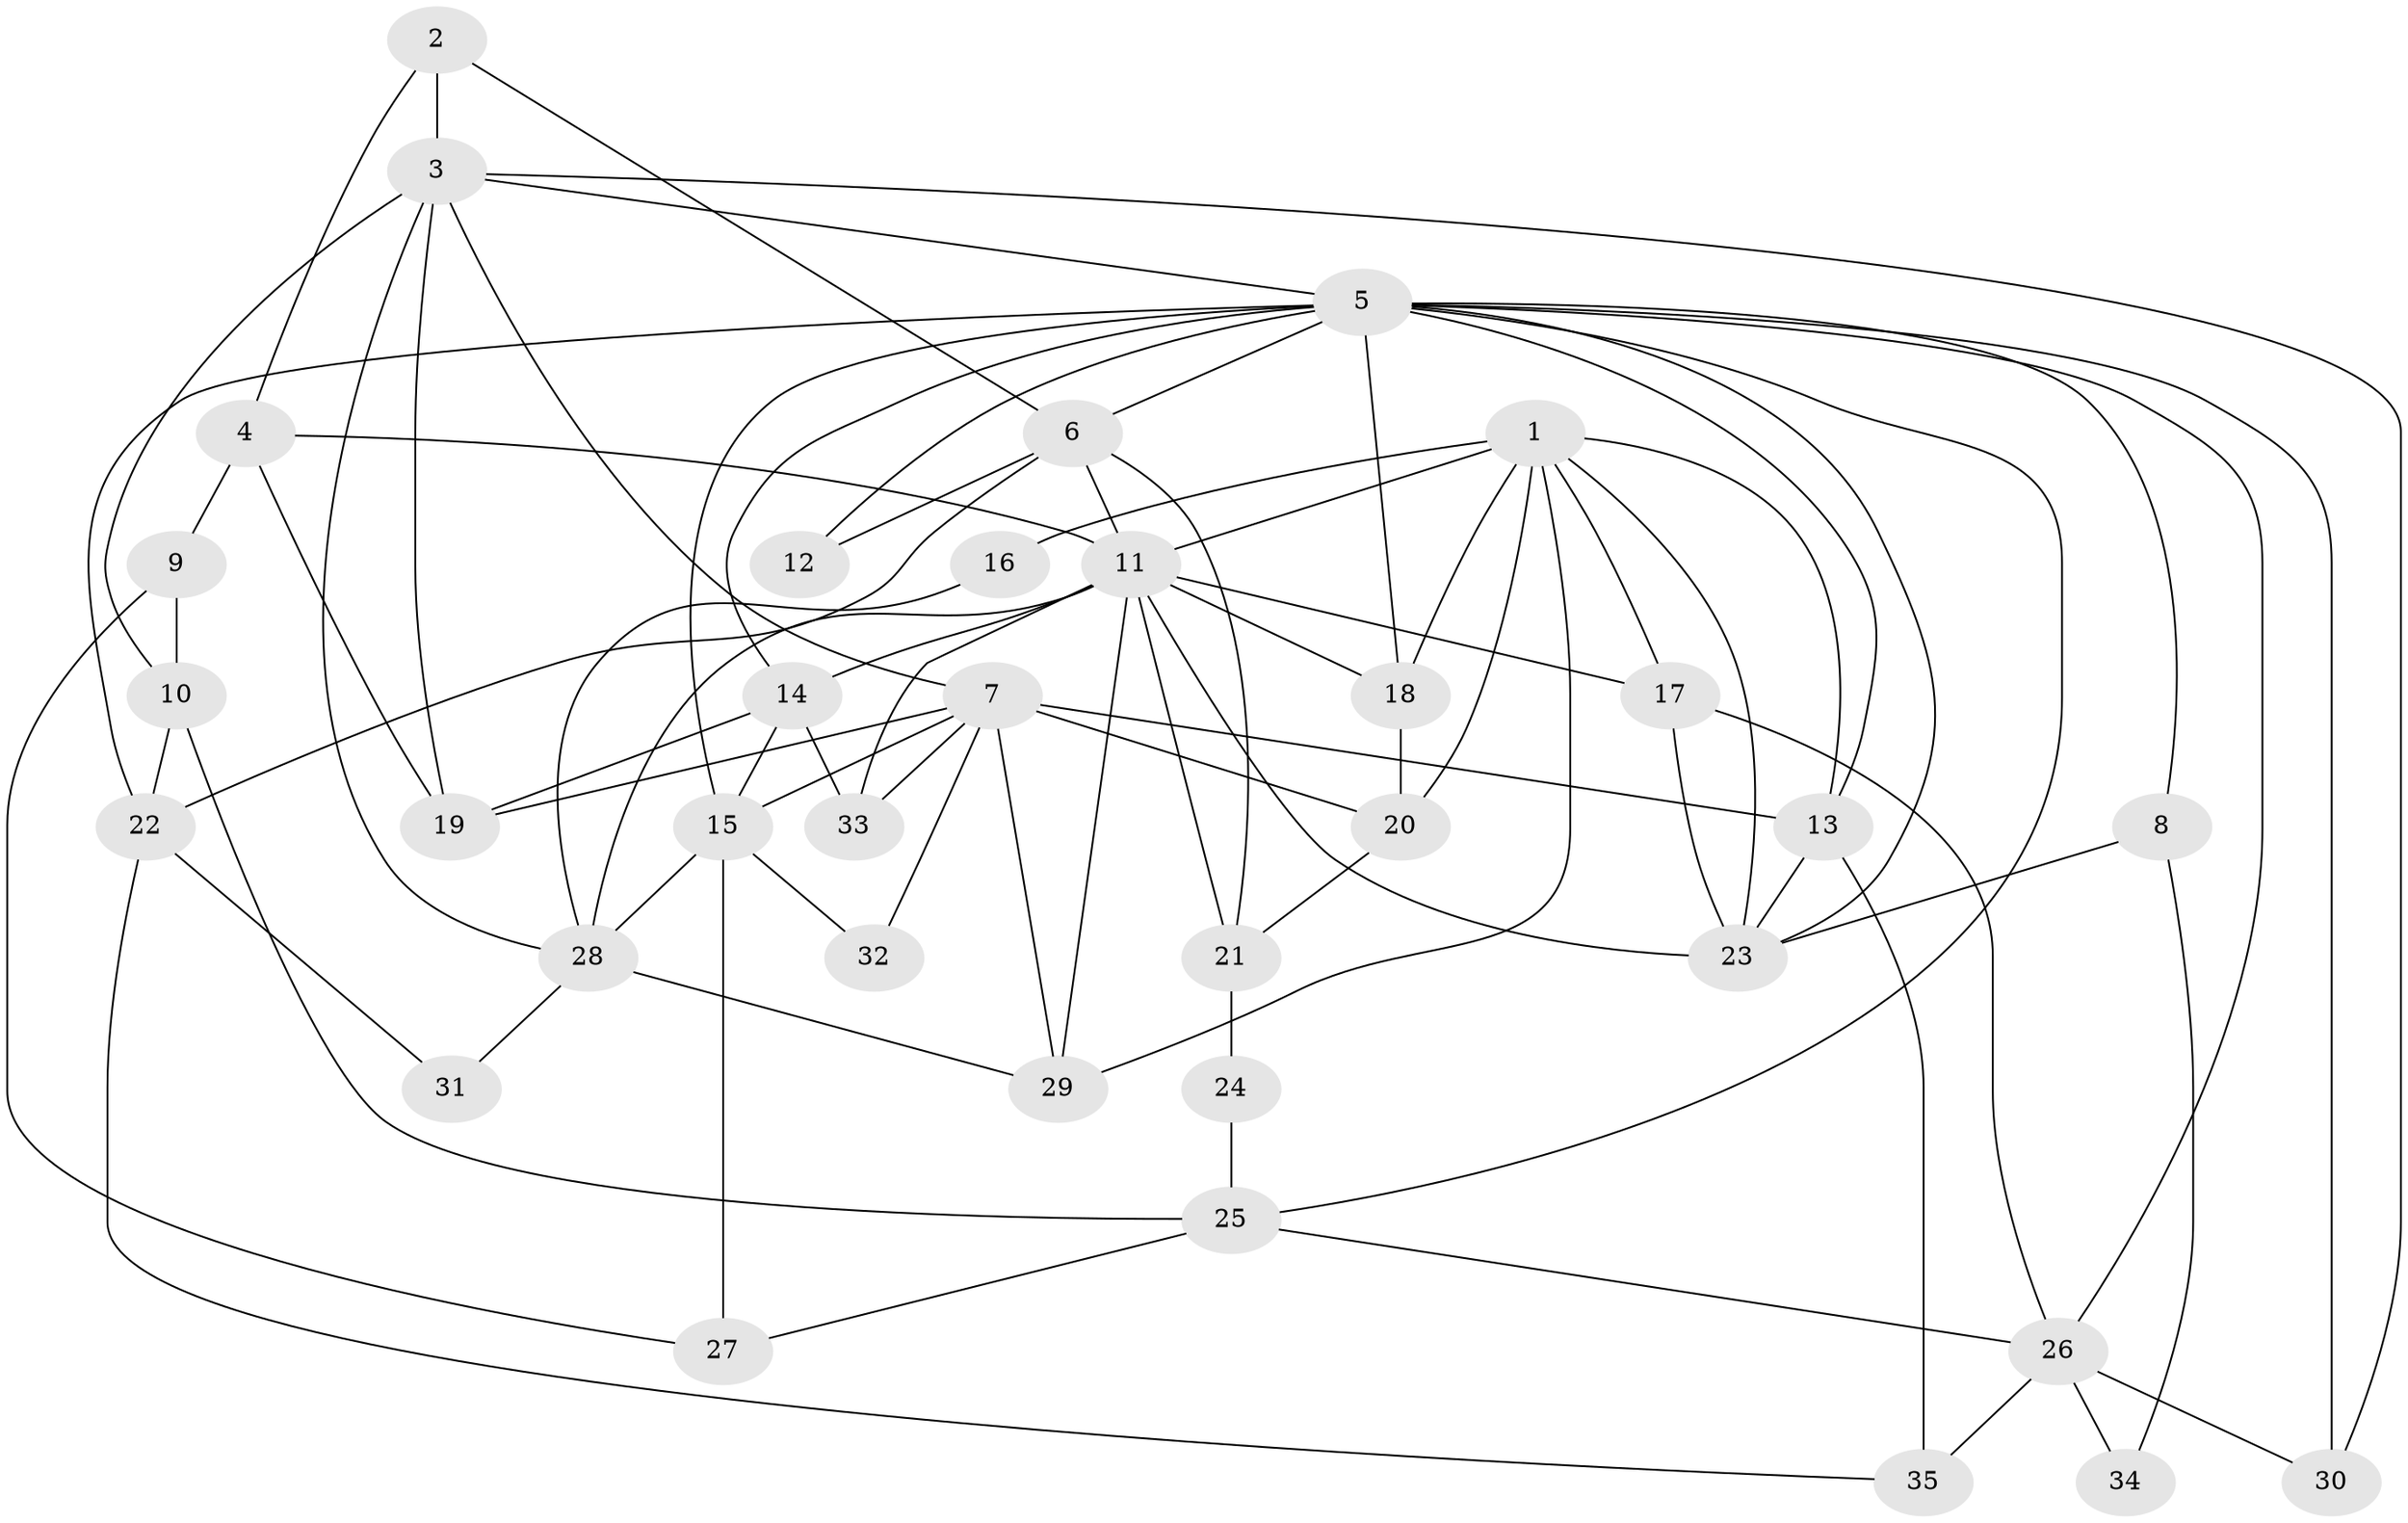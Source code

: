 // original degree distribution, {3: 0.2631578947368421, 4: 0.3684210526315789, 7: 0.05263157894736842, 6: 0.10526315789473684, 2: 0.10526315789473684, 5: 0.10526315789473684}
// Generated by graph-tools (version 1.1) at 2025/51/03/04/25 22:51:02]
// undirected, 35 vertices, 81 edges
graph export_dot {
  node [color=gray90,style=filled];
  1;
  2;
  3;
  4;
  5;
  6;
  7;
  8;
  9;
  10;
  11;
  12;
  13;
  14;
  15;
  16;
  17;
  18;
  19;
  20;
  21;
  22;
  23;
  24;
  25;
  26;
  27;
  28;
  29;
  30;
  31;
  32;
  33;
  34;
  35;
  1 -- 11 [weight=1.0];
  1 -- 13 [weight=1.0];
  1 -- 16 [weight=1.0];
  1 -- 17 [weight=1.0];
  1 -- 18 [weight=1.0];
  1 -- 20 [weight=1.0];
  1 -- 23 [weight=1.0];
  1 -- 29 [weight=1.0];
  2 -- 3 [weight=1.0];
  2 -- 4 [weight=1.0];
  2 -- 6 [weight=1.0];
  3 -- 5 [weight=1.0];
  3 -- 7 [weight=1.0];
  3 -- 10 [weight=1.0];
  3 -- 19 [weight=1.0];
  3 -- 28 [weight=1.0];
  3 -- 30 [weight=1.0];
  4 -- 9 [weight=1.0];
  4 -- 11 [weight=3.0];
  4 -- 19 [weight=1.0];
  5 -- 6 [weight=1.0];
  5 -- 8 [weight=1.0];
  5 -- 12 [weight=1.0];
  5 -- 13 [weight=1.0];
  5 -- 14 [weight=1.0];
  5 -- 15 [weight=1.0];
  5 -- 18 [weight=1.0];
  5 -- 22 [weight=1.0];
  5 -- 23 [weight=1.0];
  5 -- 25 [weight=1.0];
  5 -- 26 [weight=1.0];
  5 -- 30 [weight=1.0];
  6 -- 11 [weight=1.0];
  6 -- 12 [weight=1.0];
  6 -- 21 [weight=1.0];
  6 -- 22 [weight=1.0];
  7 -- 13 [weight=1.0];
  7 -- 15 [weight=1.0];
  7 -- 19 [weight=1.0];
  7 -- 20 [weight=1.0];
  7 -- 29 [weight=1.0];
  7 -- 32 [weight=1.0];
  7 -- 33 [weight=2.0];
  8 -- 23 [weight=1.0];
  8 -- 34 [weight=1.0];
  9 -- 10 [weight=1.0];
  9 -- 27 [weight=1.0];
  10 -- 22 [weight=1.0];
  10 -- 25 [weight=1.0];
  11 -- 14 [weight=1.0];
  11 -- 17 [weight=1.0];
  11 -- 18 [weight=1.0];
  11 -- 21 [weight=1.0];
  11 -- 23 [weight=1.0];
  11 -- 28 [weight=1.0];
  11 -- 29 [weight=1.0];
  11 -- 33 [weight=1.0];
  13 -- 23 [weight=1.0];
  13 -- 35 [weight=1.0];
  14 -- 15 [weight=1.0];
  14 -- 19 [weight=1.0];
  14 -- 33 [weight=1.0];
  15 -- 27 [weight=1.0];
  15 -- 28 [weight=1.0];
  15 -- 32 [weight=1.0];
  16 -- 28 [weight=1.0];
  17 -- 23 [weight=1.0];
  17 -- 26 [weight=1.0];
  18 -- 20 [weight=1.0];
  20 -- 21 [weight=1.0];
  21 -- 24 [weight=1.0];
  22 -- 31 [weight=1.0];
  22 -- 35 [weight=1.0];
  24 -- 25 [weight=1.0];
  25 -- 26 [weight=1.0];
  25 -- 27 [weight=1.0];
  26 -- 30 [weight=1.0];
  26 -- 34 [weight=1.0];
  26 -- 35 [weight=1.0];
  28 -- 29 [weight=1.0];
  28 -- 31 [weight=1.0];
}
